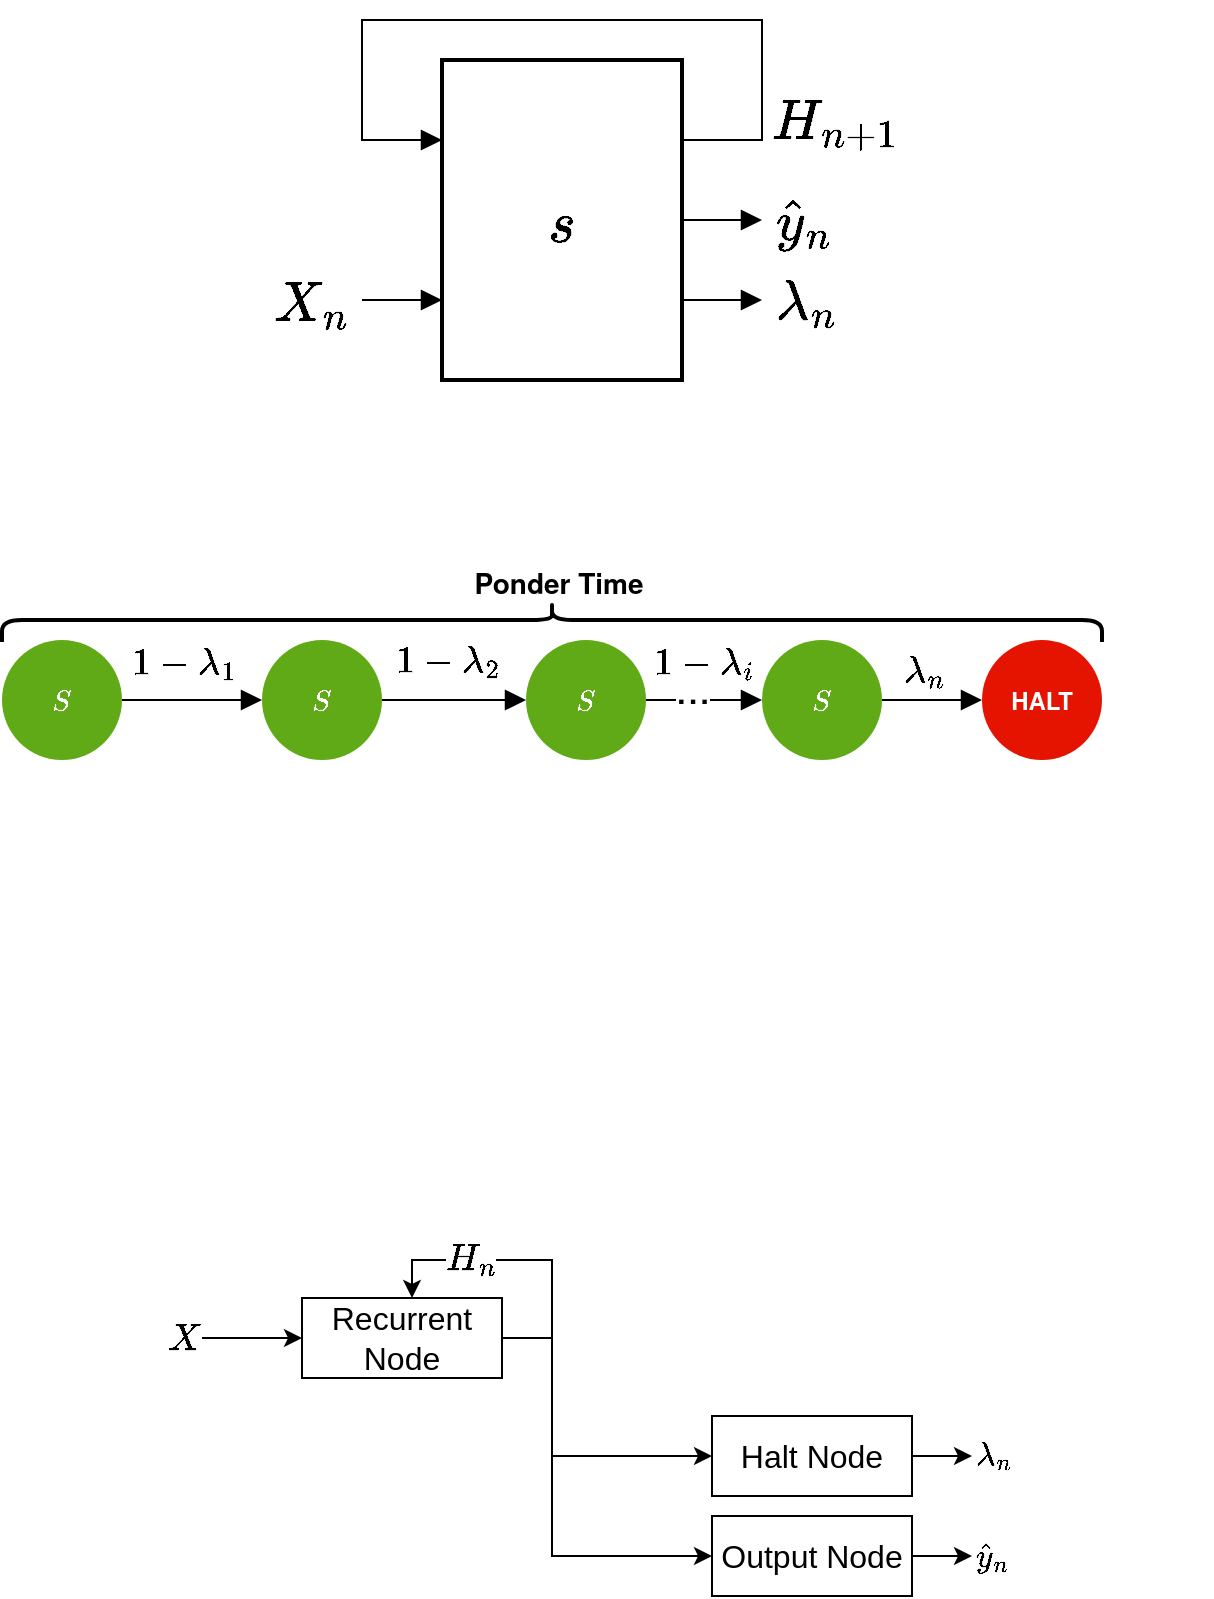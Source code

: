 <mxfile version="20.3.0" type="device"><diagram id="KdiTEZ4pZDTRhwQ7bIES" name="Page-1"><mxGraphModel dx="1122" dy="822" grid="1" gridSize="10" guides="1" tooltips="1" connect="1" arrows="1" fold="1" page="1" pageScale="1" pageWidth="10000" pageHeight="10000" math="1" shadow="0"><root><mxCell id="0"/><mxCell id="1" parent="0"/><mxCell id="_4ajH4bg9XCHLysrQqMi-6" style="edgeStyle=orthogonalEdgeStyle;rounded=0;orthogonalLoop=1;jettySize=auto;html=1;endArrow=block;endFill=1;endSize=8;" parent="1" source="_4ajH4bg9XCHLysrQqMi-1" target="_4ajH4bg9XCHLysrQqMi-2" edge="1"><mxGeometry relative="1" as="geometry"/></mxCell><mxCell id="_4ajH4bg9XCHLysrQqMi-14" value="&lt;span style=&quot;font-size: 16px;&quot;&gt;$$1-\lambda_1$$&lt;/span&gt;" style="edgeLabel;html=1;align=center;verticalAlign=middle;resizable=0;points=[];labelBackgroundColor=none;fontSize=16;" parent="_4ajH4bg9XCHLysrQqMi-6" vertex="1" connectable="0"><mxGeometry x="-0.25" relative="1" as="geometry"><mxPoint x="4" y="-19" as="offset"/></mxGeometry></mxCell><mxCell id="_4ajH4bg9XCHLysrQqMi-1" value="$$S$$" style="ellipse;whiteSpace=wrap;html=1;aspect=fixed;fontFamily=Helvetica Neue;fontSize=12;fontStyle=1;strokeWidth=3;fillColor=#60a917;strokeColor=none;fontColor=#ffffff;" parent="1" vertex="1"><mxGeometry x="160" y="370" width="60" height="60" as="geometry"/></mxCell><mxCell id="_4ajH4bg9XCHLysrQqMi-11" style="edgeStyle=orthogonalEdgeStyle;rounded=0;orthogonalLoop=1;jettySize=auto;html=1;endArrow=block;endFill=1;endSize=8;" parent="1" source="_4ajH4bg9XCHLysrQqMi-2" target="_4ajH4bg9XCHLysrQqMi-3" edge="1"><mxGeometry relative="1" as="geometry"/></mxCell><mxCell id="_4ajH4bg9XCHLysrQqMi-12" value="&lt;span style=&quot;font-size: 16px;&quot;&gt;$$1-\lambda_2$$&lt;/span&gt;" style="edgeLabel;html=1;align=center;verticalAlign=middle;resizable=0;points=[];labelBackgroundColor=none;fontSize=16;" parent="_4ajH4bg9XCHLysrQqMi-11" vertex="1" connectable="0"><mxGeometry x="-0.067" relative="1" as="geometry"><mxPoint x="-1" y="-20" as="offset"/></mxGeometry></mxCell><mxCell id="_4ajH4bg9XCHLysrQqMi-2" value="$$S$$" style="ellipse;whiteSpace=wrap;html=1;aspect=fixed;fontFamily=Helvetica Neue;fontSize=12;fontStyle=1;strokeWidth=3;fillColor=#60a917;strokeColor=none;fontColor=#ffffff;" parent="1" vertex="1"><mxGeometry x="290" y="370" width="60" height="60" as="geometry"/></mxCell><mxCell id="_4ajH4bg9XCHLysrQqMi-8" style="edgeStyle=orthogonalEdgeStyle;rounded=0;orthogonalLoop=1;jettySize=auto;html=1;endArrow=block;endFill=1;endSize=8;" parent="1" source="_4ajH4bg9XCHLysrQqMi-3" target="_4ajH4bg9XCHLysrQqMi-4" edge="1"><mxGeometry relative="1" as="geometry"/></mxCell><mxCell id="_4ajH4bg9XCHLysrQqMi-15" value="..." style="edgeLabel;html=1;align=center;verticalAlign=middle;resizable=0;points=[];fontSize=21;fontFamily=Helvetica Neue;" parent="_4ajH4bg9XCHLysrQqMi-8" vertex="1" connectable="0"><mxGeometry x="-0.24" y="-2" relative="1" as="geometry"><mxPoint x="1" y="-9" as="offset"/></mxGeometry></mxCell><mxCell id="_4ajH4bg9XCHLysrQqMi-3" value="$$S$$" style="ellipse;whiteSpace=wrap;html=1;aspect=fixed;fontFamily=Helvetica Neue;fontSize=12;fontStyle=1;strokeWidth=3;fillColor=#60a917;strokeColor=none;fontColor=#ffffff;" parent="1" vertex="1"><mxGeometry x="422" y="370" width="60" height="60" as="geometry"/></mxCell><mxCell id="_4ajH4bg9XCHLysrQqMi-20" style="edgeStyle=orthogonalEdgeStyle;rounded=0;orthogonalLoop=1;jettySize=auto;html=1;fontFamily=Helvetica Neue;fontSize=21;endArrow=block;endFill=1;endSize=8;" parent="1" source="_4ajH4bg9XCHLysrQqMi-4" target="_4ajH4bg9XCHLysrQqMi-16" edge="1"><mxGeometry relative="1" as="geometry"/></mxCell><mxCell id="_4ajH4bg9XCHLysrQqMi-21" value="&lt;span style=&quot;color: rgba(0, 0, 0, 0); font-family: monospace; font-size: 0px; text-align: start; background-color: rgb(248, 249, 250);&quot;&gt;%3CmxGraphModel%3E%3Croot%3E%3CmxCell%20id%3D%220%22%2F%3E%3CmxCell%20id%3D%221%22%20parent%3D%220%22%2F%3E%3CmxCell%20id%3D%222%22%20value%3D%22%26lt%3Bspan%20style%3D%26quot%3Bbackground-color%3A%20rgb(248%2C%20249%2C%20250)%3B%26quot%3B%26gt%3B%24%24%5Clambda_2%24%24%26lt%3B%2Fspan%26gt%3B%22%20style%3D%22edgeLabel%3Bhtml%3D1%3Balign%3Dcenter%3BverticalAlign%3Dmiddle%3Bresizable%3D0%3Bpoints%3D%5B%5D%3B%22%20vertex%3D%221%22%20connectable%3D%220%22%20parent%3D%221%22%3E%3CmxGeometry%20x%3D%22368%22%20y%3D%22400%22%20as%3D%22geometry%22%2F%3E%3C%2FmxCell%3E%3C%2Froot%3E%3C%2FmxGraphModel%3E1&lt;/span&gt;" style="edgeLabel;html=1;align=center;verticalAlign=middle;resizable=0;points=[];fontSize=21;fontFamily=Helvetica Neue;" parent="_4ajH4bg9XCHLysrQqMi-20" vertex="1" connectable="0"><mxGeometry x="0.04" y="-3" relative="1" as="geometry"><mxPoint as="offset"/></mxGeometry></mxCell><mxCell id="_4ajH4bg9XCHLysrQqMi-22" value="&lt;span style=&quot;font-family: Helvetica; font-size: 16px;&quot;&gt;$$\lambda_n$$&lt;/span&gt;" style="edgeLabel;html=1;align=center;verticalAlign=middle;resizable=0;points=[];fontSize=16;fontFamily=Helvetica Neue;labelBackgroundColor=none;" parent="_4ajH4bg9XCHLysrQqMi-20" vertex="1" connectable="0"><mxGeometry x="0.08" y="1" relative="1" as="geometry"><mxPoint x="-6" y="-14" as="offset"/></mxGeometry></mxCell><mxCell id="_4ajH4bg9XCHLysrQqMi-4" value="$$S$$" style="ellipse;whiteSpace=wrap;html=1;aspect=fixed;fontFamily=Helvetica Neue;fontSize=12;fontStyle=1;strokeWidth=3;fillColor=#60a917;strokeColor=none;fontColor=#ffffff;" parent="1" vertex="1"><mxGeometry x="540" y="370" width="60" height="60" as="geometry"/></mxCell><mxCell id="_4ajH4bg9XCHLysrQqMi-16" value="HALT" style="ellipse;whiteSpace=wrap;html=1;aspect=fixed;fontFamily=Helvetica Neue;fontSize=12;fontStyle=1;strokeWidth=3;fillColor=#e51400;strokeColor=none;fontColor=#ffffff;" parent="1" vertex="1"><mxGeometry x="650" y="370" width="60" height="60" as="geometry"/></mxCell><mxCell id="_4ajH4bg9XCHLysrQqMi-19" value="&lt;span style=&quot;font-size: 16px;&quot;&gt;$$1-\lambda_i$$&lt;/span&gt;" style="edgeLabel;html=1;align=center;verticalAlign=middle;resizable=0;points=[];labelBackgroundColor=none;fontSize=16;" parent="1" vertex="1" connectable="0"><mxGeometry x="510" y="385" as="geometry"><mxPoint x="1" y="-4" as="offset"/></mxGeometry></mxCell><mxCell id="_4ajH4bg9XCHLysrQqMi-23" value="" style="shape=curlyBracket;whiteSpace=wrap;html=1;rounded=1;labelBackgroundColor=none;fontFamily=Helvetica Neue;fontSize=12;strokeWidth=2;fillColor=default;direction=south;size=0.45;" parent="1" vertex="1"><mxGeometry x="160" y="351" width="550" height="20" as="geometry"/></mxCell><mxCell id="_4ajH4bg9XCHLysrQqMi-24" value="Ponder Time" style="text;html=1;align=center;verticalAlign=middle;resizable=0;points=[];autosize=1;strokeColor=none;fillColor=none;fontSize=14;fontFamily=Helvetica Neue;fontStyle=1" parent="1" vertex="1"><mxGeometry x="383" y="326" width="110" height="30" as="geometry"/></mxCell><mxCell id="_4ajH4bg9XCHLysrQqMi-40" value="" style="group" parent="1" vertex="1" connectable="0"><mxGeometry x="220" y="60" width="510" height="180" as="geometry"/></mxCell><mxCell id="_4ajH4bg9XCHLysrQqMi-32" style="edgeStyle=orthogonalEdgeStyle;rounded=0;orthogonalLoop=1;jettySize=auto;html=1;exitX=1;exitY=0.25;exitDx=0;exitDy=0;fontFamily=Helvetica Neue;fontSize=25;entryX=0;entryY=0.25;entryDx=0;entryDy=0;endArrow=block;endFill=1;endSize=8;" parent="_4ajH4bg9XCHLysrQqMi-40" source="_4ajH4bg9XCHLysrQqMi-31" target="_4ajH4bg9XCHLysrQqMi-31" edge="1"><mxGeometry relative="1" as="geometry"><mxPoint x="120" y="50" as="targetPoint"/><Array as="points"><mxPoint x="320" y="60"/><mxPoint x="320"/><mxPoint x="120"/><mxPoint x="120" y="60"/></Array></mxGeometry></mxCell><mxCell id="_4ajH4bg9XCHLysrQqMi-31" value="$$s$$" style="rounded=0;whiteSpace=wrap;html=1;labelBackgroundColor=none;fontFamily=Helvetica Neue;fontSize=25;strokeWidth=2;fillColor=default;" parent="_4ajH4bg9XCHLysrQqMi-40" vertex="1"><mxGeometry x="160" y="20" width="120" height="160" as="geometry"/></mxCell><mxCell id="_4ajH4bg9XCHLysrQqMi-35" value="$$\hat y_n$$" style="text;align=left;verticalAlign=middle;resizable=0;points=[];autosize=1;strokeColor=none;fillColor=none;fontSize=24;fontFamily=Helvetica Neue;html=1;fontColor=default;spacingLeft=5;" parent="_4ajH4bg9XCHLysrQqMi-40" vertex="1"><mxGeometry x="320" y="80" width="170" height="40" as="geometry"/></mxCell><mxCell id="_4ajH4bg9XCHLysrQqMi-33" style="edgeStyle=orthogonalEdgeStyle;rounded=0;orthogonalLoop=1;jettySize=auto;html=1;exitX=1;exitY=0.5;exitDx=0;exitDy=0;fontFamily=Helvetica Neue;fontSize=25;endArrow=block;endFill=1;strokeWidth=1;endSize=8;" parent="_4ajH4bg9XCHLysrQqMi-40" source="_4ajH4bg9XCHLysrQqMi-31" target="_4ajH4bg9XCHLysrQqMi-35" edge="1"><mxGeometry relative="1" as="geometry"><mxPoint x="320" y="100" as="targetPoint"/></mxGeometry></mxCell><mxCell id="_4ajH4bg9XCHLysrQqMi-36" value="$$\lambda_n$$" style="text;align=left;verticalAlign=middle;resizable=0;points=[];autosize=1;strokeColor=none;fillColor=none;fontSize=24;fontFamily=Helvetica Neue;html=1;fontColor=default;spacingLeft=5;" parent="_4ajH4bg9XCHLysrQqMi-40" vertex="1"><mxGeometry x="320" y="120" width="190" height="40" as="geometry"/></mxCell><mxCell id="_4ajH4bg9XCHLysrQqMi-34" style="edgeStyle=orthogonalEdgeStyle;rounded=0;orthogonalLoop=1;jettySize=auto;html=1;exitX=1;exitY=0.75;exitDx=0;exitDy=0;fontFamily=Helvetica Neue;fontSize=25;endSize=8;endArrow=block;endFill=1;" parent="_4ajH4bg9XCHLysrQqMi-40" source="_4ajH4bg9XCHLysrQqMi-31" target="_4ajH4bg9XCHLysrQqMi-36" edge="1"><mxGeometry relative="1" as="geometry"><mxPoint x="320" y="140" as="targetPoint"/></mxGeometry></mxCell><mxCell id="_4ajH4bg9XCHLysrQqMi-37" value="$$H_{n+1}$$" style="text;align=left;verticalAlign=middle;resizable=0;points=[];autosize=1;strokeColor=none;fillColor=none;fontSize=24;fontFamily=Helvetica Neue;html=1;fontColor=default;spacingLeft=5;" parent="_4ajH4bg9XCHLysrQqMi-40" vertex="1"><mxGeometry x="318" y="30" width="170" height="40" as="geometry"/></mxCell><mxCell id="_4ajH4bg9XCHLysrQqMi-39" style="edgeStyle=orthogonalEdgeStyle;rounded=0;orthogonalLoop=1;jettySize=auto;html=1;entryX=0;entryY=0.75;entryDx=0;entryDy=0;fontFamily=Helvetica Neue;fontSize=25;fontColor=default;endSize=8;endArrow=block;endFill=1;" parent="_4ajH4bg9XCHLysrQqMi-40" source="_4ajH4bg9XCHLysrQqMi-38" target="_4ajH4bg9XCHLysrQqMi-31" edge="1"><mxGeometry relative="1" as="geometry"/></mxCell><mxCell id="_4ajH4bg9XCHLysrQqMi-38" value="$$X_n$$" style="text;align=right;verticalAlign=middle;resizable=0;points=[];autosize=1;strokeColor=none;fillColor=none;fontSize=24;fontFamily=Helvetica Neue;html=1;fontColor=default;spacingLeft=0;spacingRight=5;" parent="_4ajH4bg9XCHLysrQqMi-40" vertex="1"><mxGeometry y="120" width="120" height="40" as="geometry"/></mxCell><mxCell id="5hlulRqNwzNn5C6twOss-1" style="edgeStyle=orthogonalEdgeStyle;rounded=0;orthogonalLoop=1;jettySize=auto;html=1;entryX=0;entryY=0.5;entryDx=0;entryDy=0;fontSize=16;" edge="1" parent="1" source="5hlulRqNwzNn5C6twOss-5" target="5hlulRqNwzNn5C6twOss-7"><mxGeometry relative="1" as="geometry"><Array as="points"><mxPoint x="435" y="719"/><mxPoint x="435" y="778"/></Array></mxGeometry></mxCell><mxCell id="5hlulRqNwzNn5C6twOss-2" style="edgeStyle=orthogonalEdgeStyle;rounded=0;orthogonalLoop=1;jettySize=auto;html=1;entryX=0;entryY=0.5;entryDx=0;entryDy=0;fontSize=16;" edge="1" parent="1" source="5hlulRqNwzNn5C6twOss-5" target="5hlulRqNwzNn5C6twOss-9"><mxGeometry relative="1" as="geometry"><Array as="points"><mxPoint x="435" y="719"/><mxPoint x="435" y="828"/></Array></mxGeometry></mxCell><mxCell id="5hlulRqNwzNn5C6twOss-3" style="edgeStyle=orthogonalEdgeStyle;rounded=0;orthogonalLoop=1;jettySize=auto;html=1;endArrow=none;endFill=0;startArrow=classic;startFill=1;entryX=1;entryY=0.5;entryDx=0;entryDy=0;fontSize=16;" edge="1" parent="1" source="5hlulRqNwzNn5C6twOss-5" target="5hlulRqNwzNn5C6twOss-5"><mxGeometry relative="1" as="geometry"><mxPoint x="463" y="720" as="targetPoint"/><mxPoint x="383" y="700" as="sourcePoint"/><Array as="points"><mxPoint x="365" y="680"/><mxPoint x="435" y="680"/><mxPoint x="435" y="719"/></Array></mxGeometry></mxCell><mxCell id="5hlulRqNwzNn5C6twOss-15" value="$$H_{n}$$" style="edgeLabel;html=1;align=center;verticalAlign=middle;resizable=0;points=[];fontSize=16;" vertex="1" connectable="0" parent="5hlulRqNwzNn5C6twOss-3"><mxGeometry x="-0.372" y="2" relative="1" as="geometry"><mxPoint y="1" as="offset"/></mxGeometry></mxCell><mxCell id="5hlulRqNwzNn5C6twOss-5" value="Recurrent Node" style="rounded=0;whiteSpace=wrap;html=1;fontSize=16;" vertex="1" parent="1"><mxGeometry x="310" y="699" width="100" height="40" as="geometry"/></mxCell><mxCell id="5hlulRqNwzNn5C6twOss-6" style="edgeStyle=orthogonalEdgeStyle;rounded=0;orthogonalLoop=1;jettySize=auto;html=1;fontSize=16;" edge="1" parent="1" source="5hlulRqNwzNn5C6twOss-7" target="5hlulRqNwzNn5C6twOss-10"><mxGeometry relative="1" as="geometry"/></mxCell><mxCell id="5hlulRqNwzNn5C6twOss-7" value="Halt Node" style="rounded=0;whiteSpace=wrap;html=1;fontSize=16;" vertex="1" parent="1"><mxGeometry x="515" y="758" width="100" height="40" as="geometry"/></mxCell><mxCell id="5hlulRqNwzNn5C6twOss-8" style="edgeStyle=orthogonalEdgeStyle;rounded=0;orthogonalLoop=1;jettySize=auto;html=1;fontSize=16;" edge="1" parent="1" source="5hlulRqNwzNn5C6twOss-9" target="5hlulRqNwzNn5C6twOss-11"><mxGeometry relative="1" as="geometry"/></mxCell><mxCell id="5hlulRqNwzNn5C6twOss-9" value="Output Node" style="rounded=0;whiteSpace=wrap;html=1;fontSize=16;" vertex="1" parent="1"><mxGeometry x="515" y="808" width="100" height="40" as="geometry"/></mxCell><mxCell id="5hlulRqNwzNn5C6twOss-10" value="$$\lambda_n$$" style="text;html=1;align=left;verticalAlign=middle;resizable=0;points=[];autosize=1;strokeColor=none;fillColor=none;fontSize=14;" vertex="1" parent="1"><mxGeometry x="645" y="763" width="120" height="30" as="geometry"/></mxCell><mxCell id="5hlulRqNwzNn5C6twOss-11" value="$$\hat y_n$$" style="text;html=1;align=left;verticalAlign=middle;resizable=0;points=[];autosize=1;strokeColor=none;fillColor=none;fontSize=14;" vertex="1" parent="1"><mxGeometry x="645" y="813" width="100" height="30" as="geometry"/></mxCell><mxCell id="5hlulRqNwzNn5C6twOss-12" style="edgeStyle=orthogonalEdgeStyle;rounded=0;orthogonalLoop=1;jettySize=auto;html=1;fontSize=16;" edge="1" parent="1" target="5hlulRqNwzNn5C6twOss-5" source="5hlulRqNwzNn5C6twOss-13"><mxGeometry relative="1" as="geometry"><mxPoint x="250" y="719" as="sourcePoint"/></mxGeometry></mxCell><mxCell id="5hlulRqNwzNn5C6twOss-13" value="$$X$$" style="text;html=1;align=right;verticalAlign=middle;resizable=0;points=[];autosize=1;strokeColor=none;fillColor=none;fontSize=16;" vertex="1" parent="1"><mxGeometry x="190" y="704" width="70" height="30" as="geometry"/></mxCell></root></mxGraphModel></diagram></mxfile>